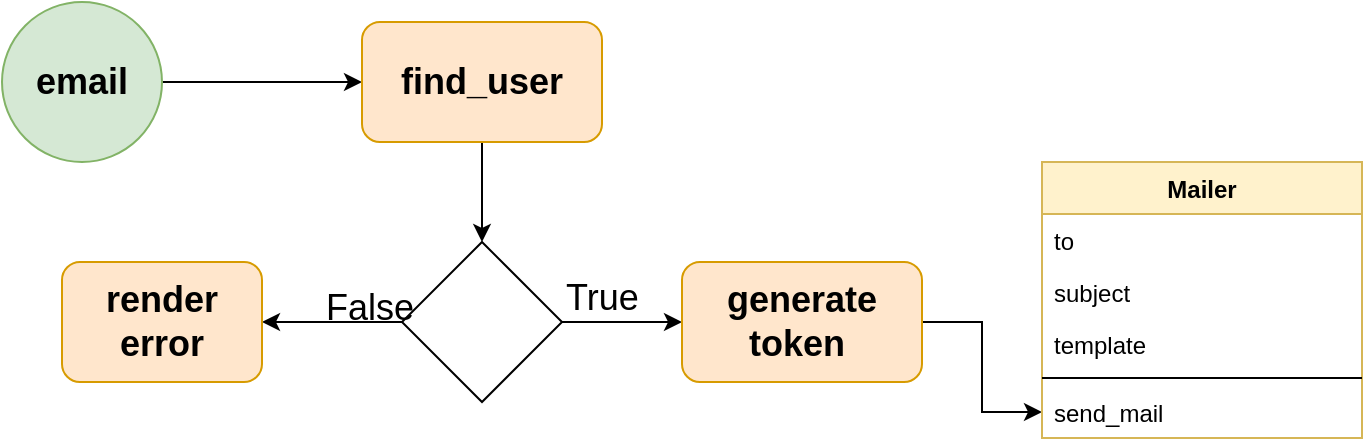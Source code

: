<mxfile version="10.6.5" type="device"><diagram id="7TP77svPI_eCbFwlnrPv" name="Seite-1"><mxGraphModel dx="498" dy="595" grid="1" gridSize="10" guides="1" tooltips="1" connect="1" arrows="1" fold="1" page="1" pageScale="1" pageWidth="827" pageHeight="1169" math="0" shadow="0"><root><mxCell id="0"/><mxCell id="1" parent="0"/><mxCell id="rGv7uqwCipS8Cfn3Q652-36" style="edgeStyle=orthogonalEdgeStyle;rounded=0;orthogonalLoop=1;jettySize=auto;html=1;exitX=1;exitY=0.5;exitDx=0;exitDy=0;entryX=0;entryY=0.5;entryDx=0;entryDy=0;fontSize=18;" parent="1" source="rGv7uqwCipS8Cfn3Q652-9" target="rGv7uqwCipS8Cfn3Q652-35" edge="1"><mxGeometry relative="1" as="geometry"/></mxCell><mxCell id="rGv7uqwCipS8Cfn3Q652-9" value="email" style="ellipse;whiteSpace=wrap;html=1;aspect=fixed;fillColor=#d5e8d4;strokeColor=#82b366;fontStyle=1;fontSize=18;" parent="1" vertex="1"><mxGeometry x="40" y="40" width="80" height="80" as="geometry"/></mxCell><mxCell id="rGv7uqwCipS8Cfn3Q652-38" style="edgeStyle=orthogonalEdgeStyle;rounded=0;orthogonalLoop=1;jettySize=auto;html=1;exitX=0.5;exitY=1;exitDx=0;exitDy=0;fontSize=18;" parent="1" source="rGv7uqwCipS8Cfn3Q652-35" target="rGv7uqwCipS8Cfn3Q652-37" edge="1"><mxGeometry relative="1" as="geometry"/></mxCell><mxCell id="rGv7uqwCipS8Cfn3Q652-35" value="find_user" style="rounded=1;whiteSpace=wrap;html=1;fontSize=18;fontStyle=1;fillColor=#ffe6cc;strokeColor=#d79b00;" parent="1" vertex="1"><mxGeometry x="220" y="50" width="120" height="60" as="geometry"/></mxCell><mxCell id="rGv7uqwCipS8Cfn3Q652-40" style="edgeStyle=orthogonalEdgeStyle;rounded=0;orthogonalLoop=1;jettySize=auto;html=1;exitX=0;exitY=0.5;exitDx=0;exitDy=0;entryX=1;entryY=0.5;entryDx=0;entryDy=0;fontSize=18;" parent="1" source="rGv7uqwCipS8Cfn3Q652-37" target="rGv7uqwCipS8Cfn3Q652-39" edge="1"><mxGeometry relative="1" as="geometry"/></mxCell><mxCell id="rGv7uqwCipS8Cfn3Q652-43" style="edgeStyle=orthogonalEdgeStyle;rounded=0;orthogonalLoop=1;jettySize=auto;html=1;exitX=1;exitY=0.5;exitDx=0;exitDy=0;entryX=0;entryY=0.5;entryDx=0;entryDy=0;fontSize=18;" parent="1" source="rGv7uqwCipS8Cfn3Q652-37" target="rGv7uqwCipS8Cfn3Q652-42" edge="1"><mxGeometry relative="1" as="geometry"/></mxCell><mxCell id="rGv7uqwCipS8Cfn3Q652-37" value="" style="rhombus;whiteSpace=wrap;html=1;fontSize=18;" parent="1" vertex="1"><mxGeometry x="240" y="160" width="80" height="80" as="geometry"/></mxCell><mxCell id="rGv7uqwCipS8Cfn3Q652-39" value="render error" style="rounded=1;whiteSpace=wrap;html=1;fontSize=18;fillColor=#ffe6cc;strokeColor=#d79b00;fontStyle=1" parent="1" vertex="1"><mxGeometry x="70" y="170" width="100" height="60" as="geometry"/></mxCell><mxCell id="rGv7uqwCipS8Cfn3Q652-41" value="False" style="text;html=1;resizable=0;points=[];autosize=1;align=left;verticalAlign=top;spacingTop=-4;fontSize=18;" parent="1" vertex="1"><mxGeometry x="200" y="180" width="60" height="20" as="geometry"/></mxCell><mxCell id="rGv7uqwCipS8Cfn3Q652-53" style="edgeStyle=orthogonalEdgeStyle;rounded=0;orthogonalLoop=1;jettySize=auto;html=1;exitX=1;exitY=0.5;exitDx=0;exitDy=0;entryX=0;entryY=0.5;entryDx=0;entryDy=0;fontSize=18;" parent="1" source="rGv7uqwCipS8Cfn3Q652-42" target="rGv7uqwCipS8Cfn3Q652-52" edge="1"><mxGeometry relative="1" as="geometry"/></mxCell><mxCell id="rGv7uqwCipS8Cfn3Q652-42" value="generate token&amp;nbsp;" style="rounded=1;whiteSpace=wrap;html=1;fontSize=18;fillColor=#ffe6cc;strokeColor=#d79b00;fontStyle=1" parent="1" vertex="1"><mxGeometry x="380" y="170" width="120" height="60" as="geometry"/></mxCell><mxCell id="rGv7uqwCipS8Cfn3Q652-47" value="Mailer" style="swimlane;fontStyle=1;align=center;verticalAlign=top;childLayout=stackLayout;horizontal=1;startSize=26;horizontalStack=0;resizeParent=1;resizeParentMax=0;resizeLast=0;collapsible=1;marginBottom=0;fillColor=#fff2cc;strokeColor=#d6b656;" parent="1" vertex="1"><mxGeometry x="560" y="120" width="160" height="138" as="geometry"/></mxCell><mxCell id="rGv7uqwCipS8Cfn3Q652-48" value="to" style="text;strokeColor=none;fillColor=none;align=left;verticalAlign=top;spacingLeft=4;spacingRight=4;overflow=hidden;rotatable=0;points=[[0,0.5],[1,0.5]];portConstraint=eastwest;" parent="rGv7uqwCipS8Cfn3Q652-47" vertex="1"><mxGeometry y="26" width="160" height="26" as="geometry"/></mxCell><mxCell id="rGv7uqwCipS8Cfn3Q652-49" value="subject" style="text;strokeColor=none;fillColor=none;align=left;verticalAlign=top;spacingLeft=4;spacingRight=4;overflow=hidden;rotatable=0;points=[[0,0.5],[1,0.5]];portConstraint=eastwest;" parent="rGv7uqwCipS8Cfn3Q652-47" vertex="1"><mxGeometry y="52" width="160" height="26" as="geometry"/></mxCell><mxCell id="rGv7uqwCipS8Cfn3Q652-50" value="template" style="text;strokeColor=none;fillColor=none;align=left;verticalAlign=top;spacingLeft=4;spacingRight=4;overflow=hidden;rotatable=0;points=[[0,0.5],[1,0.5]];portConstraint=eastwest;" parent="rGv7uqwCipS8Cfn3Q652-47" vertex="1"><mxGeometry y="78" width="160" height="26" as="geometry"/></mxCell><mxCell id="rGv7uqwCipS8Cfn3Q652-51" value="" style="line;strokeWidth=1;fillColor=none;align=left;verticalAlign=middle;spacingTop=-1;spacingLeft=3;spacingRight=3;rotatable=0;labelPosition=right;points=[];portConstraint=eastwest;" parent="rGv7uqwCipS8Cfn3Q652-47" vertex="1"><mxGeometry y="104" width="160" height="8" as="geometry"/></mxCell><mxCell id="rGv7uqwCipS8Cfn3Q652-52" value="send_mail" style="text;strokeColor=none;fillColor=none;align=left;verticalAlign=top;spacingLeft=4;spacingRight=4;overflow=hidden;rotatable=0;points=[[0,0.5],[1,0.5]];portConstraint=eastwest;" parent="rGv7uqwCipS8Cfn3Q652-47" vertex="1"><mxGeometry y="112" width="160" height="26" as="geometry"/></mxCell><mxCell id="Dbw03C4HPJxzFpwidtgN-1" value="True" style="text;html=1;resizable=0;points=[];autosize=1;align=left;verticalAlign=top;spacingTop=-4;fontSize=18;" vertex="1" parent="1"><mxGeometry x="320" y="175" width="40" height="20" as="geometry"/></mxCell></root></mxGraphModel></diagram></mxfile>